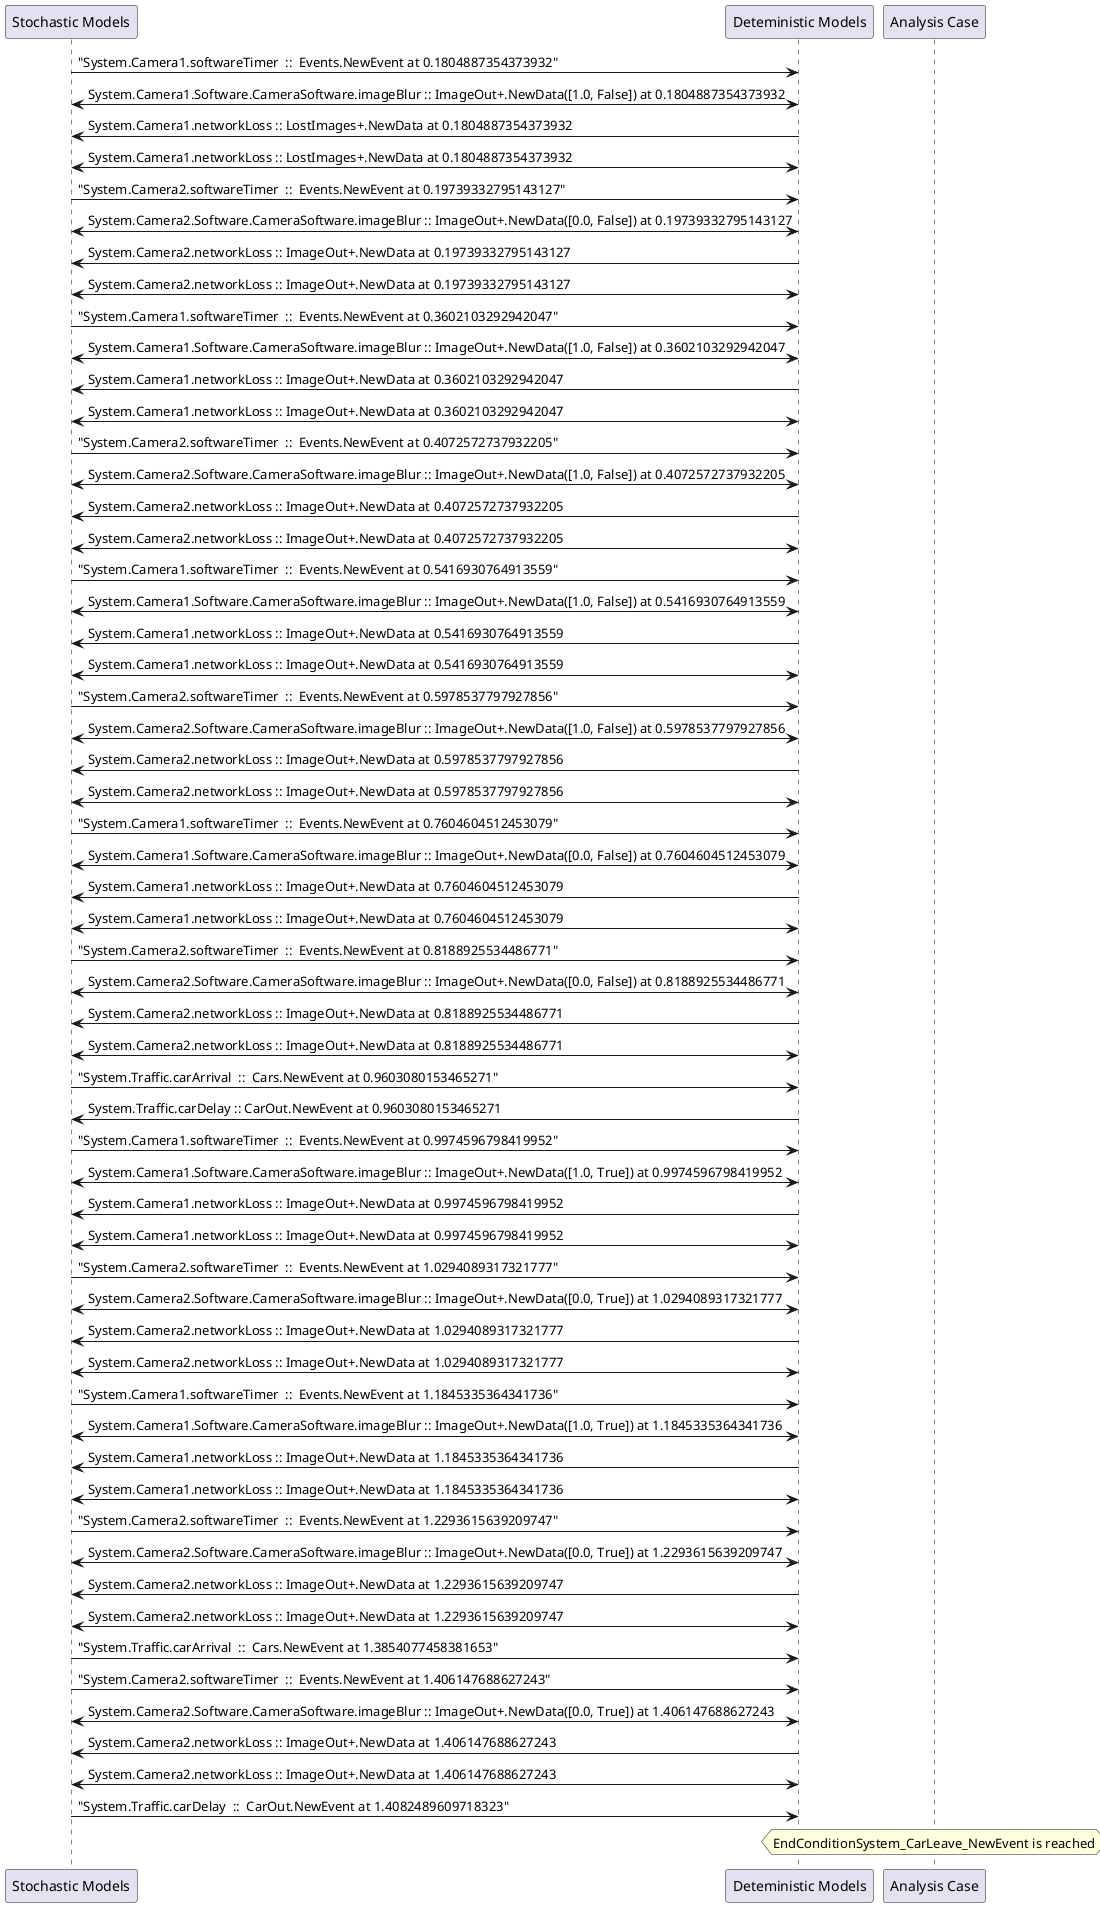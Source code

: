 
	@startuml
	participant "Stochastic Models" as stochmodel
	participant "Deteministic Models" as detmodel
	participant "Analysis Case" as analysis
	{32921_stop} stochmodel -> detmodel : "System.Camera1.softwareTimer  ::  Events.NewEvent at 0.1804887354373932"
detmodel <-> stochmodel : System.Camera1.Software.CameraSoftware.imageBlur :: ImageOut+.NewData([1.0, False]) at 0.1804887354373932
detmodel -> stochmodel : System.Camera1.networkLoss :: LostImages+.NewData at 0.1804887354373932
detmodel <-> stochmodel : System.Camera1.networkLoss :: LostImages+.NewData at 0.1804887354373932
{32936_stop} stochmodel -> detmodel : "System.Camera2.softwareTimer  ::  Events.NewEvent at 0.19739332795143127"
detmodel <-> stochmodel : System.Camera2.Software.CameraSoftware.imageBlur :: ImageOut+.NewData([0.0, False]) at 0.19739332795143127
detmodel -> stochmodel : System.Camera2.networkLoss :: ImageOut+.NewData at 0.19739332795143127
detmodel <-> stochmodel : System.Camera2.networkLoss :: ImageOut+.NewData at 0.19739332795143127
{32922_stop} stochmodel -> detmodel : "System.Camera1.softwareTimer  ::  Events.NewEvent at 0.3602103292942047"
detmodel <-> stochmodel : System.Camera1.Software.CameraSoftware.imageBlur :: ImageOut+.NewData([1.0, False]) at 0.3602103292942047
detmodel -> stochmodel : System.Camera1.networkLoss :: ImageOut+.NewData at 0.3602103292942047
detmodel <-> stochmodel : System.Camera1.networkLoss :: ImageOut+.NewData at 0.3602103292942047
{32937_stop} stochmodel -> detmodel : "System.Camera2.softwareTimer  ::  Events.NewEvent at 0.4072572737932205"
detmodel <-> stochmodel : System.Camera2.Software.CameraSoftware.imageBlur :: ImageOut+.NewData([1.0, False]) at 0.4072572737932205
detmodel -> stochmodel : System.Camera2.networkLoss :: ImageOut+.NewData at 0.4072572737932205
detmodel <-> stochmodel : System.Camera2.networkLoss :: ImageOut+.NewData at 0.4072572737932205
{32923_stop} stochmodel -> detmodel : "System.Camera1.softwareTimer  ::  Events.NewEvent at 0.5416930764913559"
detmodel <-> stochmodel : System.Camera1.Software.CameraSoftware.imageBlur :: ImageOut+.NewData([1.0, False]) at 0.5416930764913559
detmodel -> stochmodel : System.Camera1.networkLoss :: ImageOut+.NewData at 0.5416930764913559
detmodel <-> stochmodel : System.Camera1.networkLoss :: ImageOut+.NewData at 0.5416930764913559
{32938_stop} stochmodel -> detmodel : "System.Camera2.softwareTimer  ::  Events.NewEvent at 0.5978537797927856"
detmodel <-> stochmodel : System.Camera2.Software.CameraSoftware.imageBlur :: ImageOut+.NewData([1.0, False]) at 0.5978537797927856
detmodel -> stochmodel : System.Camera2.networkLoss :: ImageOut+.NewData at 0.5978537797927856
detmodel <-> stochmodel : System.Camera2.networkLoss :: ImageOut+.NewData at 0.5978537797927856
{32924_stop} stochmodel -> detmodel : "System.Camera1.softwareTimer  ::  Events.NewEvent at 0.7604604512453079"
detmodel <-> stochmodel : System.Camera1.Software.CameraSoftware.imageBlur :: ImageOut+.NewData([0.0, False]) at 0.7604604512453079
detmodel -> stochmodel : System.Camera1.networkLoss :: ImageOut+.NewData at 0.7604604512453079
detmodel <-> stochmodel : System.Camera1.networkLoss :: ImageOut+.NewData at 0.7604604512453079
{32939_stop} stochmodel -> detmodel : "System.Camera2.softwareTimer  ::  Events.NewEvent at 0.8188925534486771"
detmodel <-> stochmodel : System.Camera2.Software.CameraSoftware.imageBlur :: ImageOut+.NewData([0.0, False]) at 0.8188925534486771
detmodel -> stochmodel : System.Camera2.networkLoss :: ImageOut+.NewData at 0.8188925534486771
detmodel <-> stochmodel : System.Camera2.networkLoss :: ImageOut+.NewData at 0.8188925534486771
{32951_stop} stochmodel -> detmodel : "System.Traffic.carArrival  ::  Cars.NewEvent at 0.9603080153465271"
{32962_start} detmodel -> stochmodel : System.Traffic.carDelay :: CarOut.NewEvent at 0.9603080153465271
{32925_stop} stochmodel -> detmodel : "System.Camera1.softwareTimer  ::  Events.NewEvent at 0.9974596798419952"
detmodel <-> stochmodel : System.Camera1.Software.CameraSoftware.imageBlur :: ImageOut+.NewData([1.0, True]) at 0.9974596798419952
detmodel -> stochmodel : System.Camera1.networkLoss :: ImageOut+.NewData at 0.9974596798419952
detmodel <-> stochmodel : System.Camera1.networkLoss :: ImageOut+.NewData at 0.9974596798419952
{32940_stop} stochmodel -> detmodel : "System.Camera2.softwareTimer  ::  Events.NewEvent at 1.0294089317321777"
detmodel <-> stochmodel : System.Camera2.Software.CameraSoftware.imageBlur :: ImageOut+.NewData([0.0, True]) at 1.0294089317321777
detmodel -> stochmodel : System.Camera2.networkLoss :: ImageOut+.NewData at 1.0294089317321777
detmodel <-> stochmodel : System.Camera2.networkLoss :: ImageOut+.NewData at 1.0294089317321777
{32926_stop} stochmodel -> detmodel : "System.Camera1.softwareTimer  ::  Events.NewEvent at 1.1845335364341736"
detmodel <-> stochmodel : System.Camera1.Software.CameraSoftware.imageBlur :: ImageOut+.NewData([1.0, True]) at 1.1845335364341736
detmodel -> stochmodel : System.Camera1.networkLoss :: ImageOut+.NewData at 1.1845335364341736
detmodel <-> stochmodel : System.Camera1.networkLoss :: ImageOut+.NewData at 1.1845335364341736
{32941_stop} stochmodel -> detmodel : "System.Camera2.softwareTimer  ::  Events.NewEvent at 1.2293615639209747"
detmodel <-> stochmodel : System.Camera2.Software.CameraSoftware.imageBlur :: ImageOut+.NewData([0.0, True]) at 1.2293615639209747
detmodel -> stochmodel : System.Camera2.networkLoss :: ImageOut+.NewData at 1.2293615639209747
detmodel <-> stochmodel : System.Camera2.networkLoss :: ImageOut+.NewData at 1.2293615639209747
{32952_stop} stochmodel -> detmodel : "System.Traffic.carArrival  ::  Cars.NewEvent at 1.3854077458381653"
{32942_stop} stochmodel -> detmodel : "System.Camera2.softwareTimer  ::  Events.NewEvent at 1.406147688627243"
detmodel <-> stochmodel : System.Camera2.Software.CameraSoftware.imageBlur :: ImageOut+.NewData([0.0, True]) at 1.406147688627243
detmodel -> stochmodel : System.Camera2.networkLoss :: ImageOut+.NewData at 1.406147688627243
detmodel <-> stochmodel : System.Camera2.networkLoss :: ImageOut+.NewData at 1.406147688627243
{32962_stop} stochmodel -> detmodel : "System.Traffic.carDelay  ::  CarOut.NewEvent at 1.4082489609718323"
{32962_start} <-> {32962_stop} : delay
hnote over analysis 
EndConditionSystem_CarLeave_NewEvent is reached
endnote
@enduml